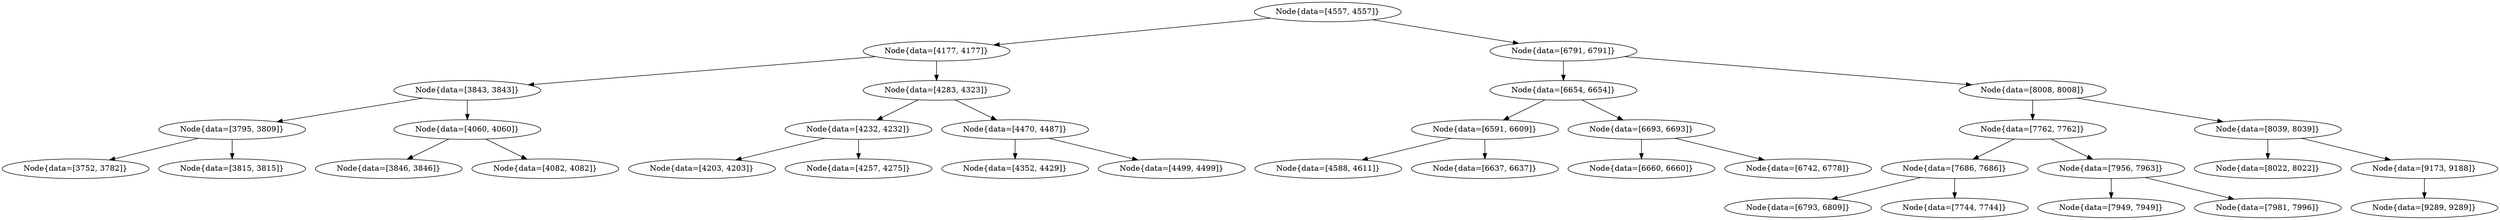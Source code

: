 digraph G{
123418227 [label="Node{data=[4557, 4557]}"]
123418227 -> 466319810
466319810 [label="Node{data=[4177, 4177]}"]
466319810 -> 219812012
219812012 [label="Node{data=[3843, 3843]}"]
219812012 -> 1875520143
1875520143 [label="Node{data=[3795, 3809]}"]
1875520143 -> 838627755
838627755 [label="Node{data=[3752, 3782]}"]
1875520143 -> 1899567935
1899567935 [label="Node{data=[3815, 3815]}"]
219812012 -> 754707140
754707140 [label="Node{data=[4060, 4060]}"]
754707140 -> 316355462
316355462 [label="Node{data=[3846, 3846]}"]
754707140 -> 1081633119
1081633119 [label="Node{data=[4082, 4082]}"]
466319810 -> 2040623756
2040623756 [label="Node{data=[4283, 4323]}"]
2040623756 -> 176097974
176097974 [label="Node{data=[4232, 4232]}"]
176097974 -> 1106468732
1106468732 [label="Node{data=[4203, 4203]}"]
176097974 -> 1120072844
1120072844 [label="Node{data=[4257, 4275]}"]
2040623756 -> 805690186
805690186 [label="Node{data=[4470, 4487]}"]
805690186 -> 1113414982
1113414982 [label="Node{data=[4352, 4429]}"]
805690186 -> 428798670
428798670 [label="Node{data=[4499, 4499]}"]
123418227 -> 1287455719
1287455719 [label="Node{data=[6791, 6791]}"]
1287455719 -> 1392271025
1392271025 [label="Node{data=[6654, 6654]}"]
1392271025 -> 2053349061
2053349061 [label="Node{data=[6591, 6609]}"]
2053349061 -> 336927685
336927685 [label="Node{data=[4588, 4611]}"]
2053349061 -> 806588571
806588571 [label="Node{data=[6637, 6637]}"]
1392271025 -> 2771454
2771454 [label="Node{data=[6693, 6693]}"]
2771454 -> 1717136008
1717136008 [label="Node{data=[6660, 6660]}"]
2771454 -> 1521389237
1521389237 [label="Node{data=[6742, 6778]}"]
1287455719 -> 1989495347
1989495347 [label="Node{data=[8008, 8008]}"]
1989495347 -> 614635686
614635686 [label="Node{data=[7762, 7762]}"]
614635686 -> 159562640
159562640 [label="Node{data=[7686, 7686]}"]
159562640 -> 670517043
670517043 [label="Node{data=[6793, 6809]}"]
159562640 -> 2079278380
2079278380 [label="Node{data=[7744, 7744]}"]
614635686 -> 1270383967
1270383967 [label="Node{data=[7956, 7963]}"]
1270383967 -> 1476061571
1476061571 [label="Node{data=[7949, 7949]}"]
1270383967 -> 1244263056
1244263056 [label="Node{data=[7981, 7996]}"]
1989495347 -> 1273895132
1273895132 [label="Node{data=[8039, 8039]}"]
1273895132 -> 1156841091
1156841091 [label="Node{data=[8022, 8022]}"]
1273895132 -> 1153802607
1153802607 [label="Node{data=[9173, 9188]}"]
1153802607 -> 1098737173
1098737173 [label="Node{data=[9289, 9289]}"]
}